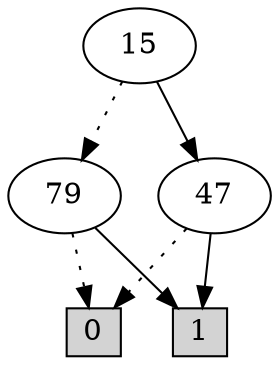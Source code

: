digraph G {
0 [shape=box, label="0", style=filled, shape=box, height=0.3, width=0.3];
1 [shape=box, label="1", style=filled, shape=box, height=0.3, width=0.3];
1419 [label="15"];
1419 -> 160 [style=dotted];
1419 -> 96 [style=filled];
160 [label="79"];
160 -> 0 [style=dotted];
160 -> 1 [style=filled];
96 [label="47"];
96 -> 0 [style=dotted];
96 -> 1 [style=filled];
}

